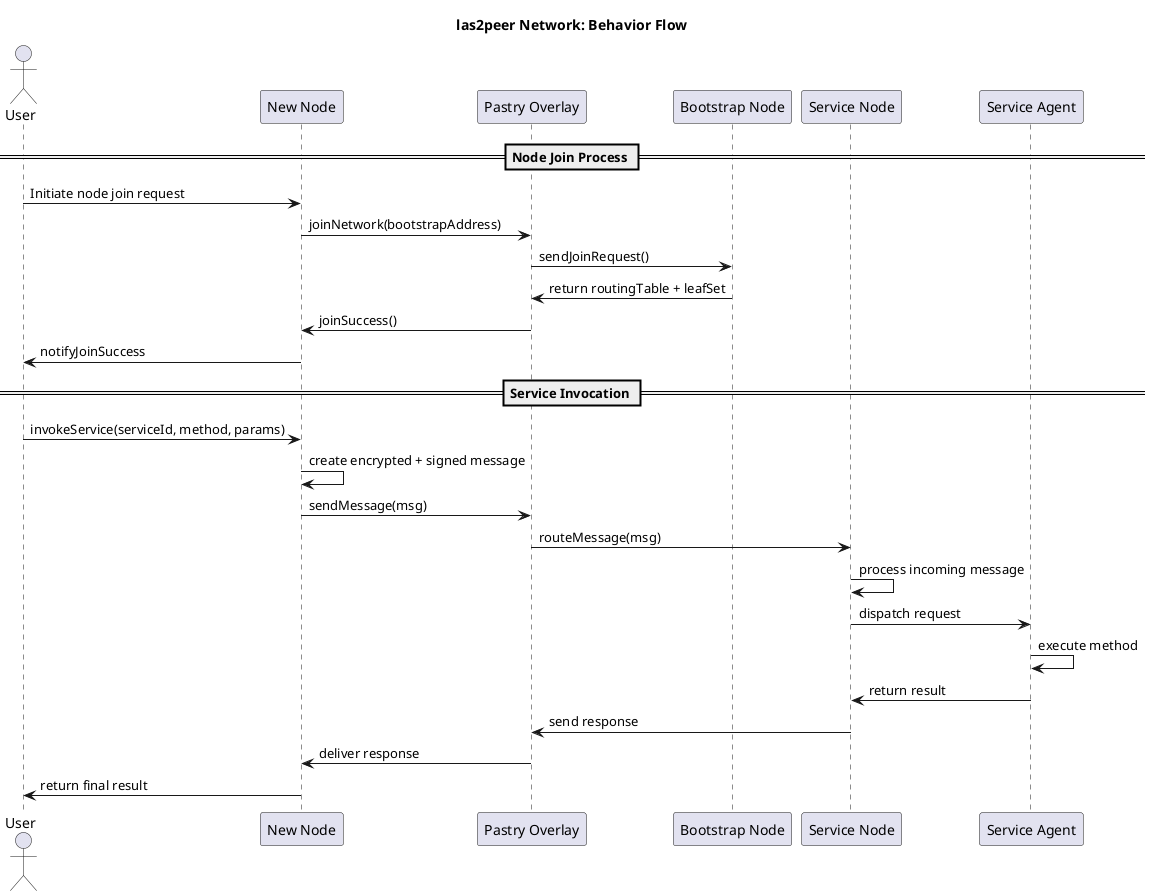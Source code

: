 @startuml
title las2peer Network: Behavior Flow

actor User
participant "New Node" as NewNode
participant "Pastry Overlay" as Overlay
participant "Bootstrap Node" as Bootstrap
participant "Service Node" as ServiceNode
participant "Service Agent" as ServiceAgent

== Node Join Process ==
User -> NewNode : Initiate node join request
NewNode -> Overlay : joinNetwork(bootstrapAddress)
Overlay -> Bootstrap : sendJoinRequest()
Bootstrap -> Overlay : return routingTable + leafSet
Overlay -> NewNode : joinSuccess()
NewNode -> User : notifyJoinSuccess

== Service Invocation ==
User -> NewNode : invokeService(serviceId, method, params)
NewNode -> NewNode : create encrypted + signed message
NewNode -> Overlay : sendMessage(msg)
Overlay -> ServiceNode : routeMessage(msg)
ServiceNode -> ServiceNode : process incoming message
ServiceNode -> ServiceAgent : dispatch request
ServiceAgent -> ServiceAgent : execute method
ServiceAgent -> ServiceNode : return result
ServiceNode -> Overlay : send response
Overlay -> NewNode : deliver response
NewNode -> User : return final result

@enduml
